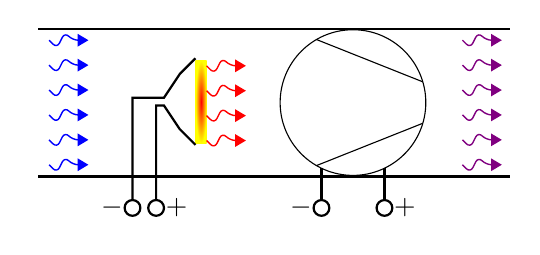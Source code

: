 \tikzset{
    Heat/.style={
         draw=none,
         inner color=red,
         outer color=yellow,
            postaction={
                decorate,
                rounded corners=2pt,
                decoration={
                    markings,
                    mark=between positions 6pt and 55pt step 9pt
                    with {
                        \draw[-Triangle,red,line width=0.5pt](0,0)
                            --++(0.1,0.1)
                            --++(-0.2,0.1)
                            --++(0.1,0.1)
                            --++(0,0.2);
                    }
                }
            }
    },
    Cool/.style={
         draw=none,
            postaction={
                decorate,
                rounded corners=2pt,
                decoration={
                    markings,
                    mark=between positions 6pt and 55pt step 9pt
                    with {
                        \draw[-Triangle,blue,line width=0.5pt](0,0)
                            --++(0.1,0.1)
                            --++(-0.2,0.1)
                            --++(0.1,0.1)
                            --++(0,0.2);
                    }
                }
            }
      },
    CoolHeat/.style={
         draw=none,
            postaction={
                decorate,
                rounded corners=2pt,
                decoration={
                    markings,
                    mark=between positions 6pt and 55pt step 9pt
                    with {
                        \draw[-Triangle,blue!50!red,line width=0.5pt](0,0)
                            --++(0.1,0.1)
                            --++(-0.2,0.1)
                            --++(0.1,0.1)
                            --++(0,0.2);
                    }
                }
            }
      },
    Fan/.style={
        circle,
        draw,
        minimum size=1cm,
        path picture={
            \draw [black] (path picture bounding box.130) --
                    (path picture bounding box.15);
            \draw [black] (path picture bounding box.230) --
                    (path picture bounding box.345);
        },
        node contents={}
    }
}

\begin{tikzpicture}[auto, >=latex', every info/.style={font=\tiny}]

    \draw [thick] (0, -0.1) -- (6, -0.1);
    \draw [thick] (0, 1.775) -- (6, 1.775);
    \draw (4, 0.838) node [Fan, minimum size=1.85cm] ;

    \draw [Heat, rotate=-90] (-1.375, 2) -- ++(0,4pt) -- ++(30pt,0) -- ++(0,-4pt);
    \draw [Cool, rotate=-90] (-1.7, 0) -- ++(0,4pt) -- ++(50pt,0) -- ++(0,-4pt);
    \draw [CoolHeat, rotate=-90] (-1.7, 5.25) -- ++(0,4pt) -- ++(50pt,0) -- ++(0,-4pt);

    \draw[thick] (3.6, 0.01) -- (3.6, -0.4);
    \draw[thick] (4.4, 0.01) -- (4.4, -0.4);
    \draw[thick] (4.4, -0.5) circle (0.1);
    \draw[thick] (3.6, -0.5) circle (0.1);
    \draw (4.4, -0.5) node [right] {$+$};
    \draw (3.6, -0.5) node [left] {$-$};

    \draw[thick] (1.2, -0.4) -- (1.2, 0.9) -- (1.6, 0.9) -- (1.8, 1.2) -- (2, 1.4);
    \draw[thick] (1.5, -0.4) -- (1.5, 0.8) -- (1.6, 0.8) -- (1.8, 0.5) -- (2, 0.3);
    \draw[thick] (1.5, -0.5) circle (0.1);
    \draw[thick] (1.2, -0.5) circle (0.1);
    \draw (1.5, -0.5) node [right] {$+$};
    \draw (1.2, -0.5) node [left] {$-$};
\end{tikzpicture}
